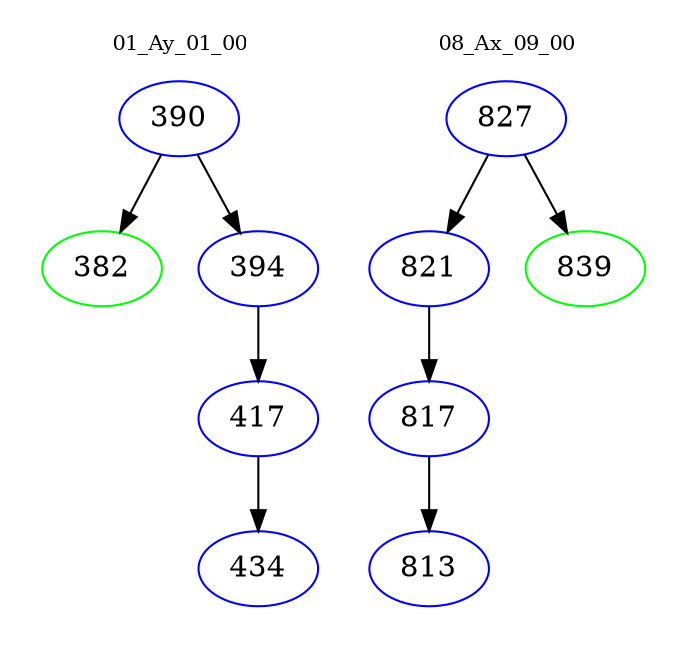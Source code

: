 digraph{
subgraph cluster_0 {
color = white
label = "01_Ay_01_00";
fontsize=10;
T0_390 [label="390", color="blue"]
T0_390 -> T0_382 [color="black"]
T0_382 [label="382", color="green"]
T0_390 -> T0_394 [color="black"]
T0_394 [label="394", color="blue"]
T0_394 -> T0_417 [color="black"]
T0_417 [label="417", color="blue"]
T0_417 -> T0_434 [color="black"]
T0_434 [label="434", color="blue"]
}
subgraph cluster_1 {
color = white
label = "08_Ax_09_00";
fontsize=10;
T1_827 [label="827", color="blue"]
T1_827 -> T1_821 [color="black"]
T1_821 [label="821", color="blue"]
T1_821 -> T1_817 [color="black"]
T1_817 [label="817", color="blue"]
T1_817 -> T1_813 [color="black"]
T1_813 [label="813", color="blue"]
T1_827 -> T1_839 [color="black"]
T1_839 [label="839", color="green"]
}
}
